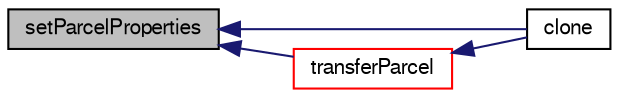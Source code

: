 digraph "setParcelProperties"
{
  bgcolor="transparent";
  edge [fontname="FreeSans",fontsize="10",labelfontname="FreeSans",labelfontsize="10"];
  node [fontname="FreeSans",fontsize="10",shape=record];
  rankdir="LR";
  Node27 [label="setParcelProperties",height=0.2,width=0.4,color="black", fillcolor="grey75", style="filled", fontcolor="black"];
  Node27 -> Node28 [dir="back",color="midnightblue",fontsize="10",style="solid",fontname="FreeSans"];
  Node28 [label="clone",height=0.2,width=0.4,color="black",URL="$a24202.html#a4b8b12138e0404f4dc17754f194bc421",tooltip="Construct and return a clone. "];
  Node27 -> Node29 [dir="back",color="midnightblue",fontsize="10",style="solid",fontname="FreeSans"];
  Node29 [label="transferParcel",height=0.2,width=0.4,color="red",URL="$a24202.html#af3f1c3e45a0819d21913ec81e6de7525",tooltip="Transfer parcel from cloud to surface film. "];
  Node29 -> Node28 [dir="back",color="midnightblue",fontsize="10",style="solid",fontname="FreeSans"];
}
